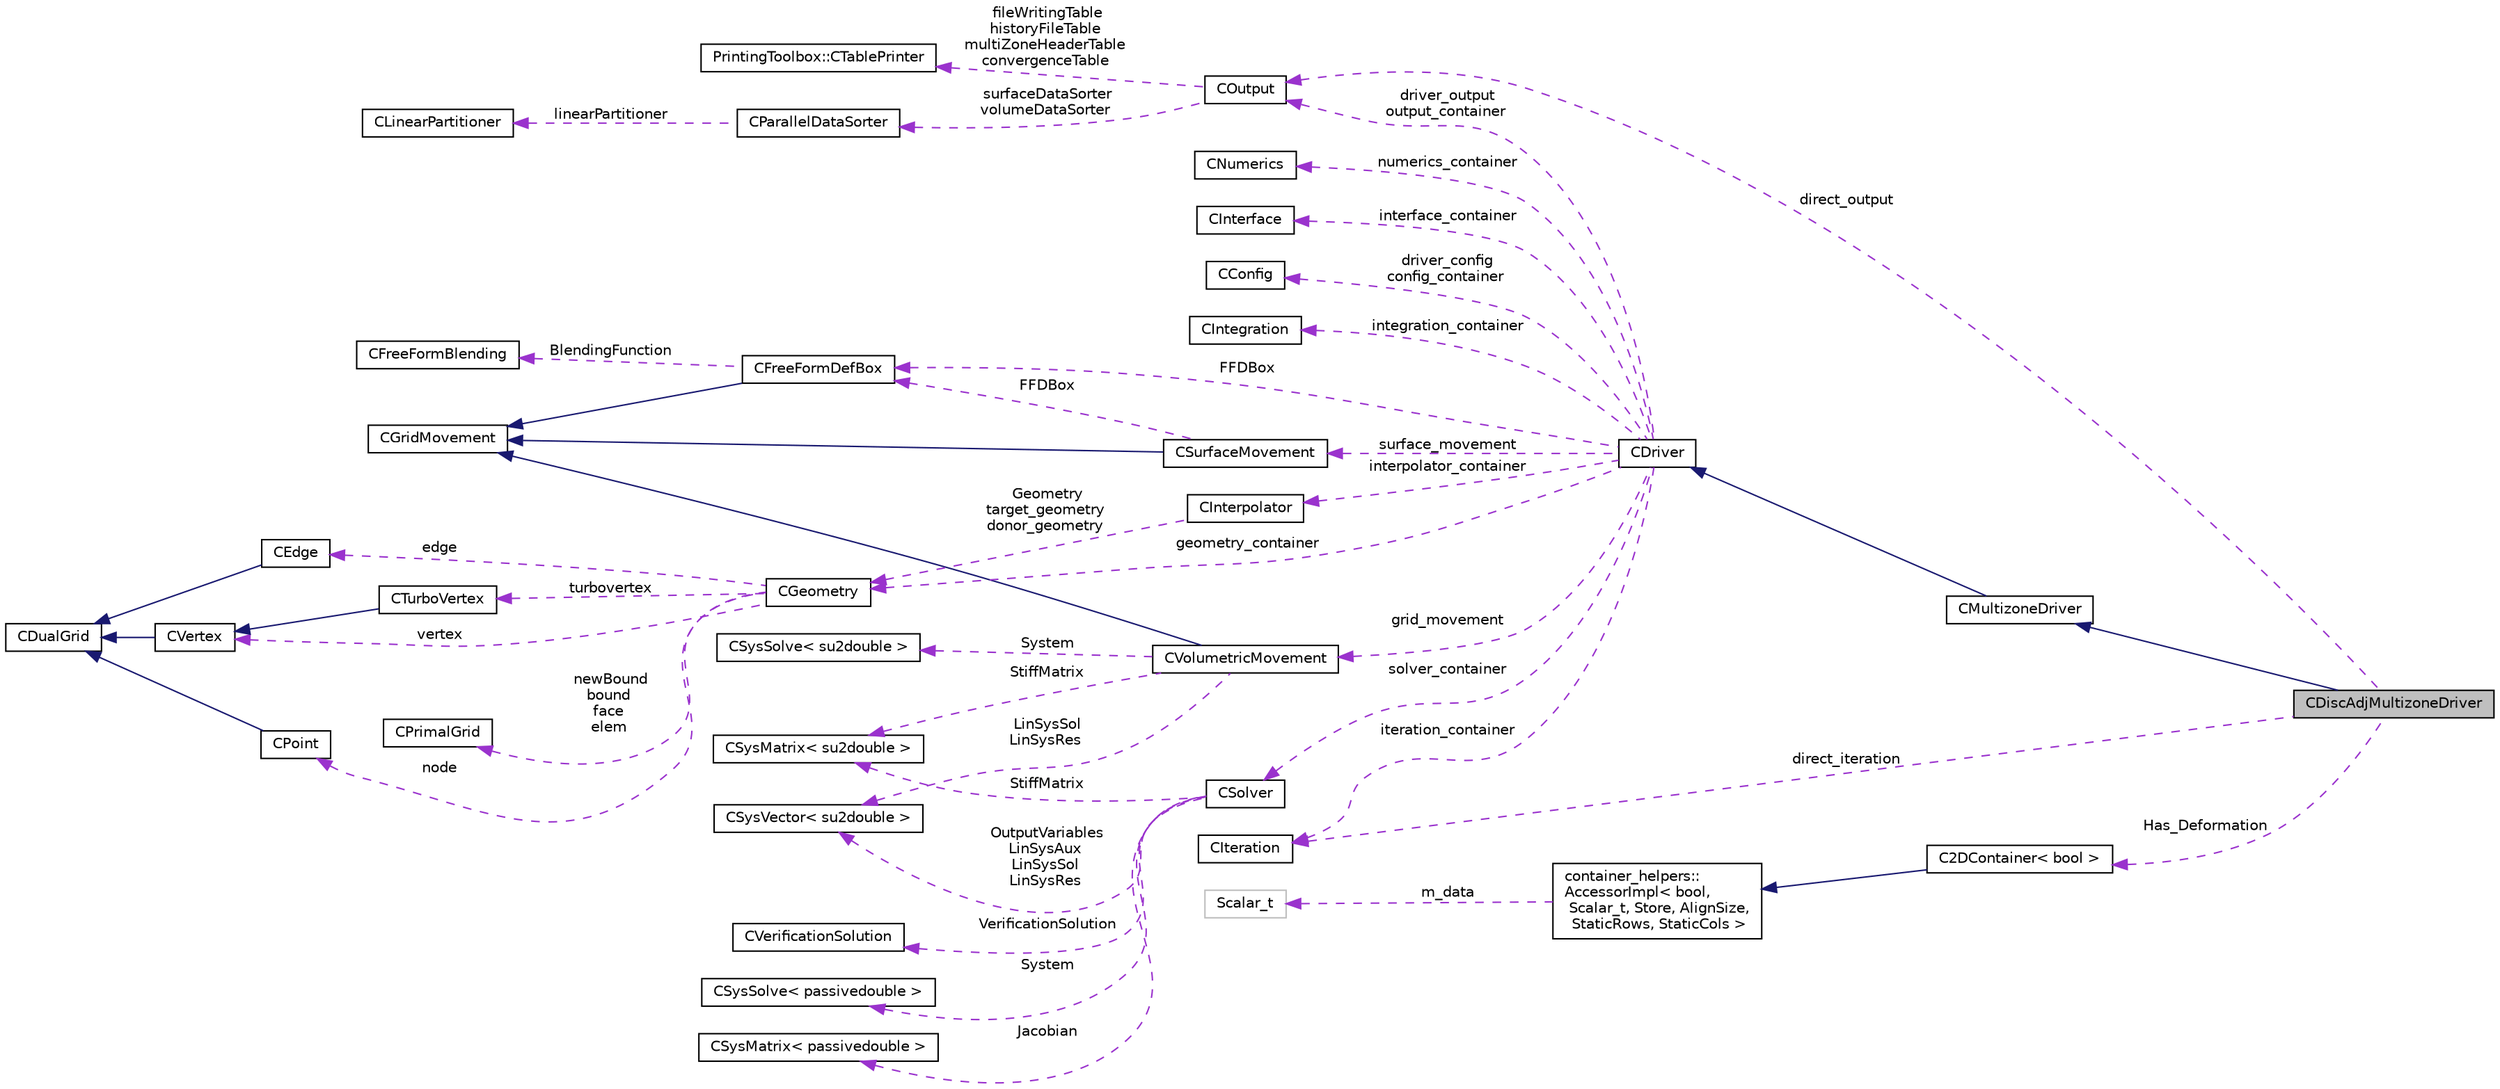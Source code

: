digraph "CDiscAdjMultizoneDriver"
{
  edge [fontname="Helvetica",fontsize="10",labelfontname="Helvetica",labelfontsize="10"];
  node [fontname="Helvetica",fontsize="10",shape=record];
  rankdir="LR";
  Node3 [label="CDiscAdjMultizoneDriver",height=0.2,width=0.4,color="black", fillcolor="grey75", style="filled", fontcolor="black"];
  Node4 -> Node3 [dir="back",color="midnightblue",fontsize="10",style="solid",fontname="Helvetica"];
  Node4 [label="CMultizoneDriver",height=0.2,width=0.4,color="black", fillcolor="white", style="filled",URL="$class_c_multizone_driver.html",tooltip="Class for driving zone-specific iterations. "];
  Node5 -> Node4 [dir="back",color="midnightblue",fontsize="10",style="solid",fontname="Helvetica"];
  Node5 [label="CDriver",height=0.2,width=0.4,color="black", fillcolor="white", style="filled",URL="$class_c_driver.html",tooltip="Parent class for driving an iteration of a single or multi-zone problem. "];
  Node6 -> Node5 [dir="back",color="darkorchid3",fontsize="10",style="dashed",label=" surface_movement" ,fontname="Helvetica"];
  Node6 [label="CSurfaceMovement",height=0.2,width=0.4,color="black", fillcolor="white", style="filled",URL="$class_c_surface_movement.html",tooltip="Class for moving the surface numerical grid. "];
  Node7 -> Node6 [dir="back",color="midnightblue",fontsize="10",style="solid",fontname="Helvetica"];
  Node7 [label="CGridMovement",height=0.2,width=0.4,color="black", fillcolor="white", style="filled",URL="$class_c_grid_movement.html",tooltip="Class for moving the surface and volumetric numerical grid (2D and 3D problems). "];
  Node8 -> Node6 [dir="back",color="darkorchid3",fontsize="10",style="dashed",label=" FFDBox" ,fontname="Helvetica"];
  Node8 [label="CFreeFormDefBox",height=0.2,width=0.4,color="black", fillcolor="white", style="filled",URL="$class_c_free_form_def_box.html",tooltip="Class for defining the free form FFDBox structure. "];
  Node7 -> Node8 [dir="back",color="midnightblue",fontsize="10",style="solid",fontname="Helvetica"];
  Node9 -> Node8 [dir="back",color="darkorchid3",fontsize="10",style="dashed",label=" BlendingFunction" ,fontname="Helvetica"];
  Node9 [label="CFreeFormBlending",height=0.2,width=0.4,color="black", fillcolor="white", style="filled",URL="$class_c_free_form_blending.html",tooltip="Class that defines the particular kind of blending function for the free form deformation. "];
  Node10 -> Node5 [dir="back",color="darkorchid3",fontsize="10",style="dashed",label=" geometry_container" ,fontname="Helvetica"];
  Node10 [label="CGeometry",height=0.2,width=0.4,color="black", fillcolor="white", style="filled",URL="$class_c_geometry.html",tooltip="Parent class for defining the geometry of the problem (complete geometry, multigrid agglomerated geom..."];
  Node11 -> Node10 [dir="back",color="darkorchid3",fontsize="10",style="dashed",label=" turbovertex" ,fontname="Helvetica"];
  Node11 [label="CTurboVertex",height=0.2,width=0.4,color="black", fillcolor="white", style="filled",URL="$class_c_turbo_vertex.html",tooltip="Class for vertex definition for turbomachinery (equivalent to edges, but for the boundaries). "];
  Node12 -> Node11 [dir="back",color="midnightblue",fontsize="10",style="solid",fontname="Helvetica"];
  Node12 [label="CVertex",height=0.2,width=0.4,color="black", fillcolor="white", style="filled",URL="$class_c_vertex.html",tooltip="Class for vertex definition (equivalent to edges, but for the boundaries). "];
  Node13 -> Node12 [dir="back",color="midnightblue",fontsize="10",style="solid",fontname="Helvetica"];
  Node13 [label="CDualGrid",height=0.2,width=0.4,color="black", fillcolor="white", style="filled",URL="$class_c_dual_grid.html",tooltip="Class for controlling the dual volume definition. The dual volume is compose by three main elements: ..."];
  Node14 -> Node10 [dir="back",color="darkorchid3",fontsize="10",style="dashed",label=" newBound\nbound\nface\nelem" ,fontname="Helvetica"];
  Node14 [label="CPrimalGrid",height=0.2,width=0.4,color="black", fillcolor="white", style="filled",URL="$class_c_primal_grid.html",tooltip="Class to define the numerical primal grid. "];
  Node12 -> Node10 [dir="back",color="darkorchid3",fontsize="10",style="dashed",label=" vertex" ,fontname="Helvetica"];
  Node15 -> Node10 [dir="back",color="darkorchid3",fontsize="10",style="dashed",label=" edge" ,fontname="Helvetica"];
  Node15 [label="CEdge",height=0.2,width=0.4,color="black", fillcolor="white", style="filled",URL="$class_c_edge.html",tooltip="Class for defining an edge. "];
  Node13 -> Node15 [dir="back",color="midnightblue",fontsize="10",style="solid",fontname="Helvetica"];
  Node16 -> Node10 [dir="back",color="darkorchid3",fontsize="10",style="dashed",label=" node" ,fontname="Helvetica"];
  Node16 [label="CPoint",height=0.2,width=0.4,color="black", fillcolor="white", style="filled",URL="$class_c_point.html",tooltip="Class for point definition (including control volume definition). "];
  Node13 -> Node16 [dir="back",color="midnightblue",fontsize="10",style="solid",fontname="Helvetica"];
  Node17 -> Node5 [dir="back",color="darkorchid3",fontsize="10",style="dashed",label=" numerics_container" ,fontname="Helvetica"];
  Node17 [label="CNumerics",height=0.2,width=0.4,color="black", fillcolor="white", style="filled",URL="$class_c_numerics.html",tooltip="Class for defining the numerical methods. "];
  Node18 -> Node5 [dir="back",color="darkorchid3",fontsize="10",style="dashed",label=" interface_container" ,fontname="Helvetica"];
  Node18 [label="CInterface",height=0.2,width=0.4,color="black", fillcolor="white", style="filled",URL="$class_c_interface.html",tooltip="Main class for defining the physical transfer of information. "];
  Node19 -> Node5 [dir="back",color="darkorchid3",fontsize="10",style="dashed",label=" driver_output\noutput_container" ,fontname="Helvetica"];
  Node19 [label="COutput",height=0.2,width=0.4,color="black", fillcolor="white", style="filled",URL="$class_c_output.html",tooltip="Class for writing the convergence history and to write solution data to file. "];
  Node20 -> Node19 [dir="back",color="darkorchid3",fontsize="10",style="dashed",label=" surfaceDataSorter\nvolumeDataSorter" ,fontname="Helvetica"];
  Node20 [label="CParallelDataSorter",height=0.2,width=0.4,color="black", fillcolor="white", style="filled",URL="$class_c_parallel_data_sorter.html"];
  Node21 -> Node20 [dir="back",color="darkorchid3",fontsize="10",style="dashed",label=" linearPartitioner" ,fontname="Helvetica"];
  Node21 [label="CLinearPartitioner",height=0.2,width=0.4,color="black", fillcolor="white", style="filled",URL="$class_c_linear_partitioner.html",tooltip="Helper class that provides the counts for each rank in a linear partitioning given the global count a..."];
  Node22 -> Node19 [dir="back",color="darkorchid3",fontsize="10",style="dashed",label=" fileWritingTable\nhistoryFileTable\nmultiZoneHeaderTable\nconvergenceTable" ,fontname="Helvetica"];
  Node22 [label="PrintingToolbox::CTablePrinter",height=0.2,width=0.4,color="black", fillcolor="white", style="filled",URL="$class_printing_toolbox_1_1_c_table_printer.html",tooltip="Class for writing output in a table. "];
  Node23 -> Node5 [dir="back",color="darkorchid3",fontsize="10",style="dashed",label=" driver_config\nconfig_container" ,fontname="Helvetica"];
  Node23 [label="CConfig",height=0.2,width=0.4,color="black", fillcolor="white", style="filled",URL="$class_c_config.html",tooltip="Main class for defining the problem; basically this class reads the configuration file..."];
  Node24 -> Node5 [dir="back",color="darkorchid3",fontsize="10",style="dashed",label=" solver_container" ,fontname="Helvetica"];
  Node24 [label="CSolver",height=0.2,width=0.4,color="black", fillcolor="white", style="filled",URL="$class_c_solver.html",tooltip="Main class for defining the PDE solution, it requires a child class for each particular solver (Euler..."];
  Node25 -> Node24 [dir="back",color="darkorchid3",fontsize="10",style="dashed",label=" StiffMatrix" ,fontname="Helvetica"];
  Node25 [label="CSysMatrix\< su2double \>",height=0.2,width=0.4,color="black", fillcolor="white", style="filled",URL="$class_c_sys_matrix.html"];
  Node26 -> Node24 [dir="back",color="darkorchid3",fontsize="10",style="dashed",label=" OutputVariables\nLinSysAux\nLinSysSol\nLinSysRes" ,fontname="Helvetica"];
  Node26 [label="CSysVector\< su2double \>",height=0.2,width=0.4,color="black", fillcolor="white", style="filled",URL="$class_c_sys_vector.html"];
  Node27 -> Node24 [dir="back",color="darkorchid3",fontsize="10",style="dashed",label=" System" ,fontname="Helvetica"];
  Node27 [label="CSysSolve\< passivedouble \>",height=0.2,width=0.4,color="black", fillcolor="white", style="filled",URL="$class_c_sys_solve.html"];
  Node28 -> Node24 [dir="back",color="darkorchid3",fontsize="10",style="dashed",label=" VerificationSolution" ,fontname="Helvetica"];
  Node28 [label="CVerificationSolution",height=0.2,width=0.4,color="black", fillcolor="white", style="filled",URL="$class_c_verification_solution.html",tooltip="Class for holding verification PDE solutions, e.g., phi = phi(x,y,z,t), used for initial conditions..."];
  Node29 -> Node24 [dir="back",color="darkorchid3",fontsize="10",style="dashed",label=" Jacobian" ,fontname="Helvetica"];
  Node29 [label="CSysMatrix\< passivedouble \>",height=0.2,width=0.4,color="black", fillcolor="white", style="filled",URL="$class_c_sys_matrix.html"];
  Node8 -> Node5 [dir="back",color="darkorchid3",fontsize="10",style="dashed",label=" FFDBox" ,fontname="Helvetica"];
  Node30 -> Node5 [dir="back",color="darkorchid3",fontsize="10",style="dashed",label=" integration_container" ,fontname="Helvetica"];
  Node30 [label="CIntegration",height=0.2,width=0.4,color="black", fillcolor="white", style="filled",URL="$class_c_integration.html",tooltip="Main class for doing the space integration, time integration, and monitoring of a system of Partial D..."];
  Node31 -> Node5 [dir="back",color="darkorchid3",fontsize="10",style="dashed",label=" interpolator_container" ,fontname="Helvetica"];
  Node31 [label="CInterpolator",height=0.2,width=0.4,color="black", fillcolor="white", style="filled",URL="$class_c_interpolator.html",tooltip="Main class for defining the interpolator, it requires a child class for each particular interpolation..."];
  Node10 -> Node31 [dir="back",color="darkorchid3",fontsize="10",style="dashed",label=" Geometry\ntarget_geometry\ndonor_geometry" ,fontname="Helvetica"];
  Node32 -> Node5 [dir="back",color="darkorchid3",fontsize="10",style="dashed",label=" grid_movement" ,fontname="Helvetica"];
  Node32 [label="CVolumetricMovement",height=0.2,width=0.4,color="black", fillcolor="white", style="filled",URL="$class_c_volumetric_movement.html",tooltip="Class for moving the volumetric numerical grid. "];
  Node7 -> Node32 [dir="back",color="midnightblue",fontsize="10",style="solid",fontname="Helvetica"];
  Node25 -> Node32 [dir="back",color="darkorchid3",fontsize="10",style="dashed",label=" StiffMatrix" ,fontname="Helvetica"];
  Node26 -> Node32 [dir="back",color="darkorchid3",fontsize="10",style="dashed",label=" LinSysSol\nLinSysRes" ,fontname="Helvetica"];
  Node33 -> Node32 [dir="back",color="darkorchid3",fontsize="10",style="dashed",label=" System" ,fontname="Helvetica"];
  Node33 [label="CSysSolve\< su2double \>",height=0.2,width=0.4,color="black", fillcolor="white", style="filled",URL="$class_c_sys_solve.html"];
  Node34 -> Node5 [dir="back",color="darkorchid3",fontsize="10",style="dashed",label=" iteration_container" ,fontname="Helvetica"];
  Node34 [label="CIteration",height=0.2,width=0.4,color="black", fillcolor="white", style="filled",URL="$class_c_iteration.html",tooltip="Parent class for defining a single iteration of a physics problem. "];
  Node19 -> Node3 [dir="back",color="darkorchid3",fontsize="10",style="dashed",label=" direct_output" ,fontname="Helvetica"];
  Node35 -> Node3 [dir="back",color="darkorchid3",fontsize="10",style="dashed",label=" Has_Deformation" ,fontname="Helvetica"];
  Node35 [label="C2DContainer\< bool \>",height=0.2,width=0.4,color="black", fillcolor="white", style="filled",URL="$class_c2_d_container.html"];
  Node36 -> Node35 [dir="back",color="midnightblue",fontsize="10",style="solid",fontname="Helvetica"];
  Node36 [label="container_helpers::\lAccessorImpl\< bool,\l Scalar_t, Store, AlignSize,\l StaticRows, StaticCols \>",height=0.2,width=0.4,color="black", fillcolor="white", style="filled",URL="$classcontainer__helpers_1_1_accessor_impl.html"];
  Node37 -> Node36 [dir="back",color="darkorchid3",fontsize="10",style="dashed",label=" m_data" ,fontname="Helvetica"];
  Node37 [label="Scalar_t",height=0.2,width=0.4,color="grey75", fillcolor="white", style="filled"];
  Node34 -> Node3 [dir="back",color="darkorchid3",fontsize="10",style="dashed",label=" direct_iteration" ,fontname="Helvetica"];
}
